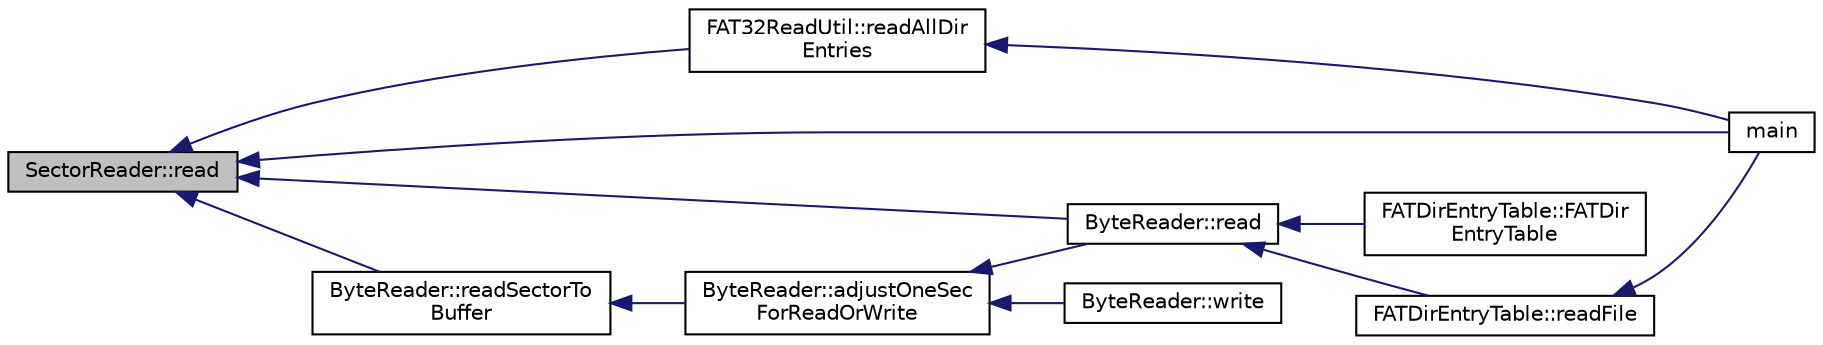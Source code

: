 digraph "SectorReader::read"
{
  edge [fontname="Helvetica",fontsize="10",labelfontname="Helvetica",labelfontsize="10"];
  node [fontname="Helvetica",fontsize="10",shape=record];
  rankdir="LR";
  Node1 [label="SectorReader::read",height=0.2,width=0.4,color="black", fillcolor="grey75", style="filled", fontcolor="black"];
  Node1 -> Node2 [dir="back",color="midnightblue",fontsize="10",style="solid",fontname="Helvetica"];
  Node2 [label="ByteReader::read",height=0.2,width=0.4,color="black", fillcolor="white", style="filled",URL="$d7/d5d/class_byte_reader.html#a9e6ad4f5b375383bc4b8de2e41c39a19"];
  Node2 -> Node3 [dir="back",color="midnightblue",fontsize="10",style="solid",fontname="Helvetica"];
  Node3 [label="FATDirEntryTable::FATDir\lEntryTable",height=0.2,width=0.4,color="black", fillcolor="white", style="filled",URL="$d9/d43/class_f_a_t_dir_entry_table.html#ae905cdc329bb292d29e7aa3ceae32f92"];
  Node2 -> Node4 [dir="back",color="midnightblue",fontsize="10",style="solid",fontname="Helvetica"];
  Node4 [label="FATDirEntryTable::readFile",height=0.2,width=0.4,color="black", fillcolor="white", style="filled",URL="$d9/d43/class_f_a_t_dir_entry_table.html#a9530e4a8c8ac7be7dd5cf578acef39c9"];
  Node4 -> Node5 [dir="back",color="midnightblue",fontsize="10",style="solid",fontname="Helvetica"];
  Node5 [label="main",height=0.2,width=0.4,color="black", fillcolor="white", style="filled",URL="$d2/d27/main__fat__test_8cpp.html#ae66f6b31b5ad750f1fe042a706a4e3d4"];
  Node1 -> Node5 [dir="back",color="midnightblue",fontsize="10",style="solid",fontname="Helvetica"];
  Node1 -> Node6 [dir="back",color="midnightblue",fontsize="10",style="solid",fontname="Helvetica"];
  Node6 [label="FAT32ReadUtil::readAllDir\lEntries",height=0.2,width=0.4,color="black", fillcolor="white", style="filled",URL="$d5/db1/class_f_a_t32_read_util.html#aaea962006ced5497f3c00f3340065b9e"];
  Node6 -> Node5 [dir="back",color="midnightblue",fontsize="10",style="solid",fontname="Helvetica"];
  Node1 -> Node7 [dir="back",color="midnightblue",fontsize="10",style="solid",fontname="Helvetica"];
  Node7 [label="ByteReader::readSectorTo\lBuffer",height=0.2,width=0.4,color="black", fillcolor="white", style="filled",URL="$d7/d5d/class_byte_reader.html#a7fd066c1c7cea475b523c0c837c58aeb"];
  Node7 -> Node8 [dir="back",color="midnightblue",fontsize="10",style="solid",fontname="Helvetica"];
  Node8 [label="ByteReader::adjustOneSec\lForReadOrWrite",height=0.2,width=0.4,color="black", fillcolor="white", style="filled",URL="$d7/d5d/class_byte_reader.html#a585bc2928b9494defbcefb1bbdf40b08"];
  Node8 -> Node2 [dir="back",color="midnightblue",fontsize="10",style="solid",fontname="Helvetica"];
  Node8 -> Node9 [dir="back",color="midnightblue",fontsize="10",style="solid",fontname="Helvetica"];
  Node9 [label="ByteReader::write",height=0.2,width=0.4,color="black", fillcolor="white", style="filled",URL="$d7/d5d/class_byte_reader.html#abbbd51a3647476fa306d5b58c132d7b9"];
}
